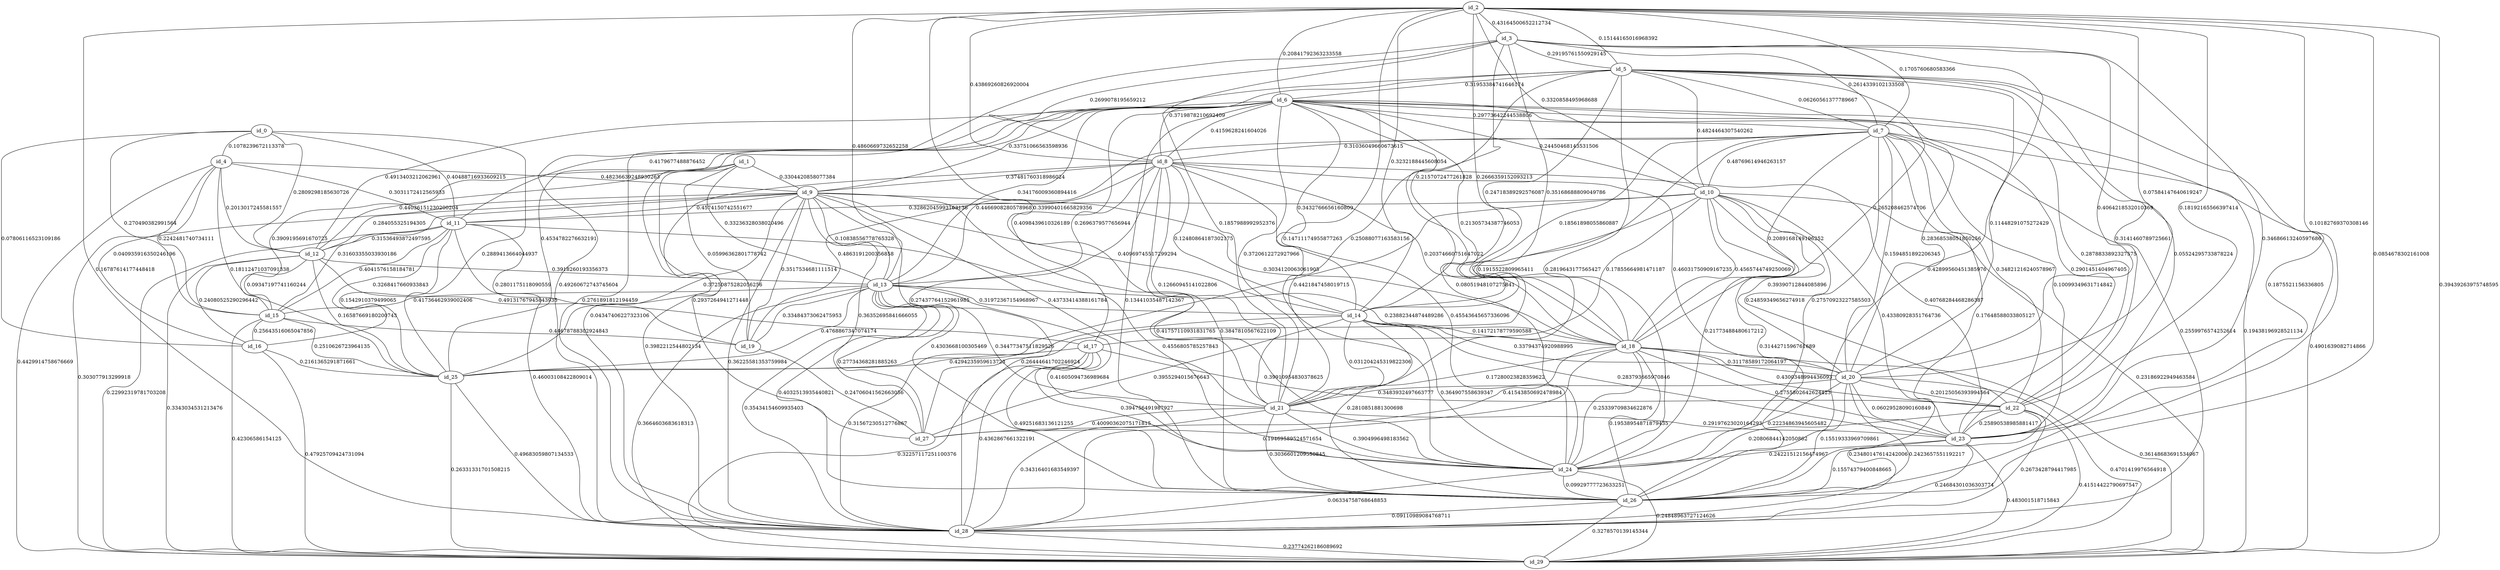 graph GR{
id_0[label=id_0];
id_1[label=id_1];
id_2[label=id_2];
id_3[label=id_3];
id_4[label=id_4];
id_5[label=id_5];
id_6[label=id_6];
id_7[label=id_7];
id_8[label=id_8];
id_9[label=id_9];
id_10[label=id_10];
id_11[label=id_11];
id_12[label=id_12];
id_13[label=id_13];
id_14[label=id_14];
id_15[label=id_15];
id_16[label=id_16];
id_17[label=id_17];
id_18[label=id_18];
id_19[label=id_19];
id_20[label=id_20];
id_21[label=id_21];
id_22[label=id_22];
id_23[label=id_23];
id_24[label=id_24];
id_25[label=id_25];
id_26[label=id_26];
id_27[label=id_27];
id_28[label=id_28];
id_29[label=id_29];
id_0--id_4[label=0.1078239672113378];
id_0--id_11[label=0.40488716933609215];
id_0--id_12[label=0.2809298185630726];
id_0--id_15[label=0.270490382991564];
id_0--id_16[label=0.07806116523109186];
id_0--id_25[label=0.2889413664044937];
id_1--id_9[label=0.3304420858077384];
id_1--id_12[label=0.44036151230200204];
id_1--id_13[label=0.33236328038020496];
id_1--id_15[label=0.3909195691670725];
id_1--id_19[label=0.05996362801778742];
id_1--id_27[label=0.2937264941271448];
id_2--id_3[label=0.43164500652212734];
id_2--id_5[label=0.15144165016968392];
id_2--id_6[label=0.20841792363233558];
id_2--id_7[label=0.1705760680583366];
id_2--id_8[label=0.43869260826920004];
id_2--id_10[label=0.3320858495968688];
id_2--id_13[label=0.4860669732652258];
id_2--id_14[label=0.3232188445608054];
id_2--id_18[label=0.2666359152093213];
id_2--id_20[label=0.07584147640619247];
id_2--id_21[label=0.33990401665829356];
id_2--id_22[label=0.18192165566397414];
id_2--id_23[label=0.10182769370308146];
id_2--id_24[label=0.14711174955877263];
id_2--id_26[label=0.0854678302161008];
id_2--id_28[label=0.16787614177448418];
id_2--id_29[label=0.39439263975748595];
id_3--id_5[label=0.29195761550929145];
id_3--id_7[label=0.2614339102133508];
id_3--id_8[label=0.2699078195659212];
id_3--id_14[label=0.2157072477261828];
id_3--id_18[label=0.35168688809049786];
id_3--id_20[label=0.4064218532010369];
id_3--id_21[label=0.1857988992952376];
id_3--id_23[label=0.34686613240597686];
id_3--id_26[label=0.42899560451385976];
id_3--id_28[label=0.49260672743745604];
id_4--id_9[label=0.48236639248930263];
id_4--id_11[label=0.3031172412565933];
id_4--id_12[label=0.2013017245581557];
id_4--id_15[label=0.2242481740734111];
id_4--id_16[label=0.040935916350246196];
id_4--id_25[label=0.18112471037091338];
id_4--id_29[label=0.4429914758676669];
id_5--id_6[label=0.31953384741646174];
id_5--id_7[label=0.06260561377789667];
id_5--id_8[label=0.3719878210692409];
id_5--id_10[label=0.4824464307540262];
id_5--id_14[label=0.24718389292576087];
id_5--id_18[label=0.265208462574706];
id_5--id_20[label=0.11448291075272429];
id_5--id_21[label=0.25088077163583156];
id_5--id_22[label=0.3141460789725661];
id_5--id_23[label=0.05524295733878224];
id_5--id_24[label=0.2819643177565427];
id_5--id_26[label=0.1875521156336805];
id_5--id_28[label=0.2761891812194459];
id_6--id_7[label=0.29773642244538806];
id_6--id_8[label=0.4159628241604026];
id_6--id_9[label=0.33751066563598936];
id_6--id_10[label=0.24450468143531506];
id_6--id_11[label=0.4179677488876452];
id_6--id_12[label=0.4913403212062961];
id_6--id_13[label=0.34176009360894416];
id_6--id_14[label=0.3432766656160809];
id_6--id_17[label=0.4098439610326189];
id_6--id_18[label=0.21305734387746053];
id_6--id_20[label=0.28368538051850256];
id_6--id_21[label=0.3720612272927966];
id_6--id_22[label=0.2878833892327575];
id_6--id_23[label=0.2901451404967405];
id_6--id_24[label=0.08051948107275841];
id_6--id_25[label=0.4534782276632191];
id_6--id_26[label=0.13441035487142367];
id_6--id_28[label=0.04347406227323106];
id_6--id_29[label=0.19438196928521134];
id_7--id_8[label=0.31036049660673615];
id_7--id_10[label=0.48769614946263157];
id_7--id_13[label=0.4466908280578968];
id_7--id_14[label=0.18561898055860887];
id_7--id_18[label=0.2089168149196252];
id_7--id_20[label=0.1594851892206345];
id_7--id_21[label=0.1915522809965411];
id_7--id_22[label=0.34821216240578967];
id_7--id_23[label=0.10099349631714842];
id_7--id_24[label=0.27570923227585503];
id_7--id_26[label=0.17648588033805127];
id_7--id_28[label=0.2559976574252614];
id_7--id_29[label=0.4901639082714866];
id_8--id_9[label=0.37481760318986024];
id_8--id_13[label=0.2696379577656944];
id_8--id_14[label=0.12480864187302175];
id_8--id_18[label=0.20374660751647022];
id_8--id_19[label=0.4863191200356858];
id_8--id_20[label=0.46031750909167235];
id_8--id_21[label=0.12660945141022806];
id_8--id_23[label=0.40768284468286387];
id_8--id_24[label=0.45543645657336096];
id_8--id_26[label=0.3847810567622109];
id_8--id_27[label=0.27437764152961985];
id_8--id_28[label=0.3982212544802134];
id_9--id_11[label=0.4574150742551677];
id_9--id_12[label=0.284055325194305];
id_9--id_13[label=0.10838556778765328];
id_9--id_14[label=0.40969745517299294];
id_9--id_15[label=0.31603355033930186];
id_9--id_18[label=0.3034120063061905];
id_9--id_19[label=0.3517534681111514];
id_9--id_21[label=0.43733414388161784];
id_9--id_24[label=0.41757110931831765];
id_9--id_25[label=0.37250875282056256];
id_9--id_26[label=0.4303668100305469];
id_9--id_27[label=0.36352695841666055];
id_9--id_28[label=0.36225581353759984];
id_9--id_29[label=0.303077913299918];
id_10--id_11[label=0.32862045993163136];
id_10--id_17[label=0.17855664981471187];
id_10--id_18[label=0.4565744749250069];
id_10--id_20[label=0.39390712844085896];
id_10--id_22[label=0.24859349656274918];
id_10--id_23[label=0.43380928351764736];
id_10--id_24[label=0.21773488480617212];
id_10--id_25[label=0.4421847458019715];
id_10--id_26[label=0.3144271596761689];
id_10--id_28[label=0.26444641702246924];
id_10--id_29[label=0.23186922949463584];
id_11--id_12[label=0.31536493872497595];
id_11--id_15[label=0.4041576158184781];
id_11--id_16[label=0.3268417660933843];
id_11--id_17[label=0.2801175118090559];
id_11--id_24[label=0.4556805785257843];
id_11--id_25[label=0.1542910379499065];
id_11--id_28[label=0.46003108422809014];
id_11--id_29[label=0.22992319781703208];
id_12--id_13[label=0.3918260193356373];
id_12--id_15[label=0.09347197741160244];
id_12--id_16[label=0.24080525290296442];
id_12--id_19[label=0.49131767945843935];
id_12--id_25[label=0.16587669180200743];
id_12--id_29[label=0.3343034531213476];
id_13--id_14[label=0.31972367154968967];
id_13--id_15[label=0.41736462939002406];
id_13--id_18[label=0.23882344874489286];
id_13--id_19[label=0.33484373062475953];
id_13--id_21[label=0.34477347511829526];
id_13--id_24[label=0.41605094736989684];
id_13--id_25[label=0.4768867347074174];
id_13--id_26[label=0.4032513935440821];
id_13--id_27[label=0.27734368281885263];
id_13--id_28[label=0.35434154609935403];
id_13--id_29[label=0.3664603683618313];
id_14--id_18[label=0.14172178779590588];
id_14--id_20[label=0.33794374920988995];
id_14--id_21[label=0.031204245319822306];
id_14--id_23[label=0.283793665970846];
id_14--id_24[label=0.364907558639347];
id_14--id_26[label=0.2810851881300698];
id_14--id_27[label=0.3955294015676643];
id_14--id_28[label=0.31567230512776867];
id_15--id_16[label=0.25643516065047856];
id_15--id_19[label=0.44678788302924843];
id_15--id_25[label=0.2510626723964135];
id_15--id_29[label=0.42306586154125];
id_16--id_25[label=0.2161365291871661];
id_16--id_29[label=0.47925709424731094];
id_17--id_22[label=0.39910954830378625];
id_17--id_24[label=0.394756491987927];
id_17--id_25[label=0.4294235959613723];
id_17--id_26[label=0.49251683136121255];
id_17--id_28[label=0.4362867661322191];
id_17--id_29[label=0.32257117251100376];
id_18--id_20[label=0.31178589172064197];
id_18--id_21[label=0.17280023828359622];
id_18--id_22[label=0.4300348994436093];
id_18--id_23[label=0.2755802642624423];
id_18--id_24[label=0.25339709834622876];
id_18--id_26[label=0.19538954871879435];
id_18--id_27[label=0.41543850692478984];
id_18--id_28[label=0.19469589524571654];
id_18--id_29[label=0.36148683691534067];
id_19--id_27[label=0.24706041562663056];
id_20--id_21[label=0.3483932497663777];
id_20--id_22[label=0.20125056393994564];
id_20--id_23[label=0.06029528090160849];
id_20--id_24[label=0.22234863945605482];
id_20--id_26[label=0.15519333969709861];
id_20--id_28[label=0.2423657551192217];
id_20--id_29[label=0.4701419976564918];
id_21--id_23[label=0.29197623020164293];
id_21--id_24[label=0.3904996498183562];
id_21--id_26[label=0.3036601209550845];
id_21--id_27[label=0.40090362075171815];
id_21--id_28[label=0.34316401683549397];
id_22--id_23[label=0.25890538985881417];
id_22--id_24[label=0.20806844142050862];
id_22--id_26[label=0.23480147614242006];
id_22--id_28[label=0.2673428794417985];
id_22--id_29[label=0.41514422790697547];
id_23--id_24[label=0.24221512156474967];
id_23--id_26[label=0.15574379400848665];
id_23--id_28[label=0.24684301036303774];
id_23--id_29[label=0.483001518715843];
id_24--id_26[label=0.09929777723633251];
id_24--id_28[label=0.06334758768648853];
id_24--id_29[label=0.24848963727124626];
id_25--id_28[label=0.49683059807134533];
id_25--id_29[label=0.26331331701508215];
id_26--id_28[label=0.09110989084768711];
id_26--id_29[label=0.3278570139145344];
id_28--id_29[label=0.23774262186089692];
}